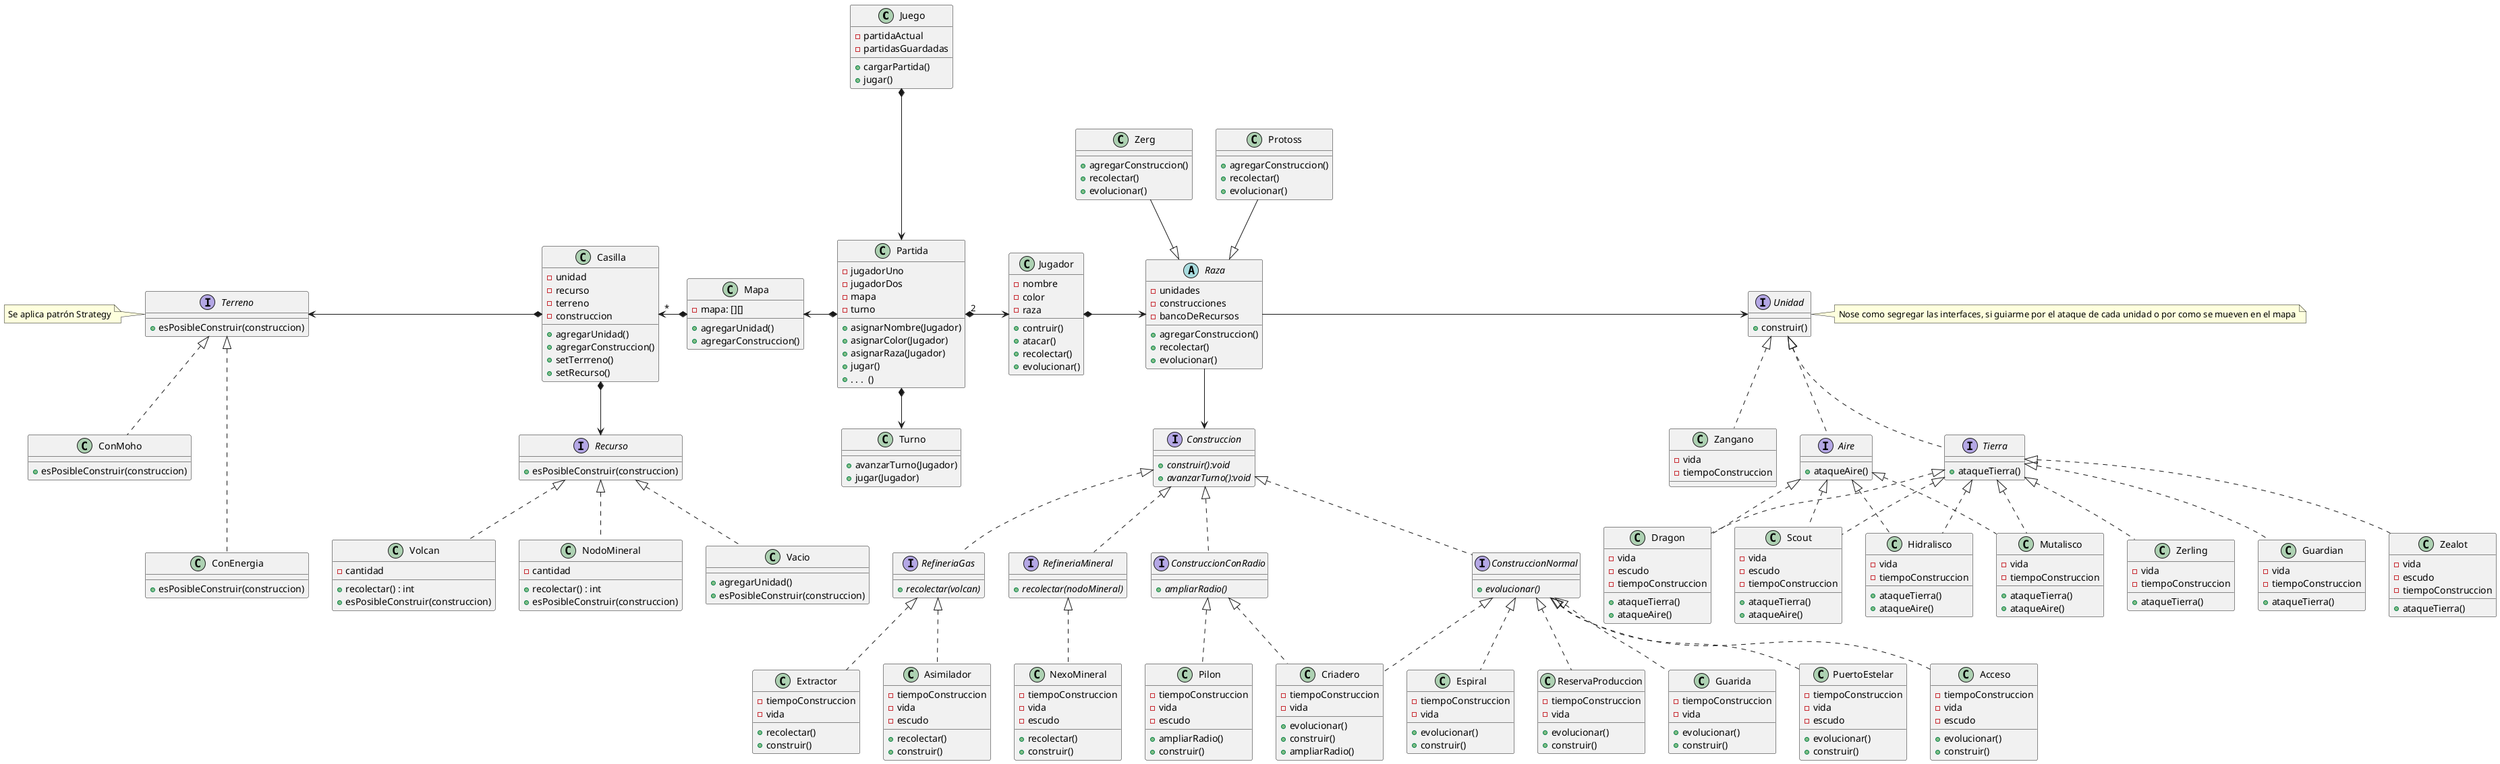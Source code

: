 @startuml
'https://plantuml.com/class-diagram

class Juego {
    - partidaActual
    - partidasGuardadas

    + cargarPartida()
    + jugar()
}

class Partida {
    - jugadorUno
    - jugadorDos
    - mapa
    - turno

    + asignarNombre(Jugador)
    + asignarColor(Jugador)
    + asignarRaza(Jugador)
    + jugar()
    + . . .  ()
}

class Jugador {
    - nombre
    - color
    - raza


    + contruir()
    + atacar()
    + recolectar()
    + evolucionar()
}

abstract class Raza {
    - unidades
    - construcciones
    - bancoDeRecursos

    + agregarConstruccion()
    + recolectar()
    + evolucionar()
}

class Zerg {
    + agregarConstruccion()
    + recolectar()
    + evolucionar()
}

class Protoss {
    + agregarConstruccion()
    + recolectar()
    + evolucionar()
}

interface Unidad {
    + construir()
}
interface Unidad
note right: Nose como segregar las interfaces, si guiarme por el ataque de cada unidad o por como se mueven en el mapa

interface Tierra {
    + ataqueTierra()
}

interface Aire {
    + ataqueAire()
}

class Zangano {
    - vida
    - tiempoConstruccion
}

class Zerling {
    - vida
    - tiempoConstruccion

    + ataqueTierra()
}

class Hidralisco {
    - vida
    - tiempoConstruccion

    +ataqueTierra()
    +ataqueAire()
}

class Mutalisco {
    - vida
    - tiempoConstruccion

    +ataqueTierra()
    +ataqueAire()
}

class Guardian {
    - vida
    - tiempoConstruccion

    +ataqueTierra()
}

class Zealot {
    - vida
    - escudo
    - tiempoConstruccion

    +ataqueTierra()
}

class Dragon {
    - vida
    - escudo
    - tiempoConstruccion

    +ataqueTierra()
    +ataqueAire()
}

class Scout {
    - vida
    - escudo
    - tiempoConstruccion

    +ataqueTierra()
    +ataqueAire()

}

interface Construccion {
    +{abstract}construir():void
    +{abstract}avanzarTurno():void

}

interface RefineriaGas {
    + {abstract}recolectar(volcan)
}

interface RefineriaMineral {
    + {abstract}recolectar(nodoMineral)
}


interface ConstruccionConRadio {
    +{abstract}ampliarRadio()
}

interface ConstruccionNormal {

    +{abstract}evolucionar()
    }

class Extractor {
    - tiempoConstruccion
    - vida
    +recolectar()
    +construir()
}

class Asimilador {
    - tiempoConstruccion
    - vida
    +recolectar()
    +construir()
    - escudo
}

class NexoMineral {
    - tiempoConstruccion
    - vida
    +recolectar()
    +construir()
    - escudo
}

class Criadero {
    - tiempoConstruccion
    - vida
     +evolucionar()
     +construir()
     +ampliarRadio()
}

class Pilon {
    - tiempoConstruccion
    - vida
    +ampliarRadio()
    +construir()
    - escudo
}

class Espiral {
    - tiempoConstruccion
    - vida
    +evolucionar()
    +construir()

}

class ReservaProduccion {
    - tiempoConstruccion
    - vida
     +evolucionar()
     +construir()
}

class Guarida {
    - tiempoConstruccion
    - vida
    +evolucionar()
    +construir()

}

class PuertoEstelar {
    - tiempoConstruccion
    - vida
    +evolucionar()
    +construir()
    - escudo

}

class Acceso {
    - tiempoConstruccion
    - vida
     +evolucionar()
     +construir()
    - escudo
}

class Mapa {
    - mapa: [][]

    + agregarUnidad()
    + agregarConstruccion()
}

class Casilla {
    - unidad
    - recurso
    - terreno
    - construccion

    + agregarUnidad()
    + agregarConstruccion()
    + setTerrreno()
    + setRecurso()
}

class Vacio {
    + agregarUnidad()
    + esPosibleConstruir(construccion)
}

interface Terreno {
    + esPosibleConstruir(construccion)
}

interface Terreno
note left: Se aplica patrón Strategy

class ConMoho {
    + esPosibleConstruir(construccion)
}

class ConEnergia {
    + esPosibleConstruir(construccion)
}

class Volcan {
    - cantidad
    + recolectar() : int
    + esPosibleConstruir(construccion)
}

class NodoMineral {
    - cantidad
    + recolectar() : int
    + esPosibleConstruir(construccion)
}

class Turno {

   +avanzarTurno(Jugador)
   +jugar(Jugador)

   }

interface Recurso {
    + esPosibleConstruir(construccion)
}



Juego *---> Partida
Partida "2" *-> Jugador
Mapa <-* Partida
Partida *--> Turno

Jugador *-> Raza
Raza <|-up- Zerg
Raza <|-up- Protoss

Raza -> Unidad

Unidad <|.. Tierra
Unidad <|.. Aire
Unidad <|.. Zangano
Tierra <|.. Zerling
Tierra <|.. Hidralisco
Tierra <|.. Mutalisco
Tierra <|.. Guardian
Tierra <|.. Zealot
Tierra <|.. Dragon
Tierra <|.. Scout
Aire <|.. Hidralisco
Aire <|.. Mutalisco
Aire <|.. Dragon
Aire <|.. Scout

Raza-->Construccion


Construccion <|.. RefineriaGas
Construccion <|.. RefineriaMineral
Construccion <|.. ConstruccionConRadio
Construccion <|.. ConstruccionNormal


RefineriaGas <|.. Extractor
RefineriaGas <|.. Asimilador
RefineriaMineral <|.. NexoMineral


ConstruccionConRadio <|.. Criadero
ConstruccionConRadio <|.. Pilon


ConstruccionNormal <|.. Criadero
ConstruccionNormal <|.. Espiral
ConstruccionNormal <|.. ReservaProduccion
ConstruccionNormal <|.. Guarida
ConstruccionNormal <|.. PuertoEstelar
ConstruccionNormal <|.. Acceso


Casilla "*" <-* Mapa
Terreno <-* Casilla

Casilla *--> Recurso
Recurso <|.. Volcan
Recurso <|.. NodoMineral
Recurso <|.. Vacio

Terreno <|.. ConMoho
Terreno <|... ConEnergia






@enduml
